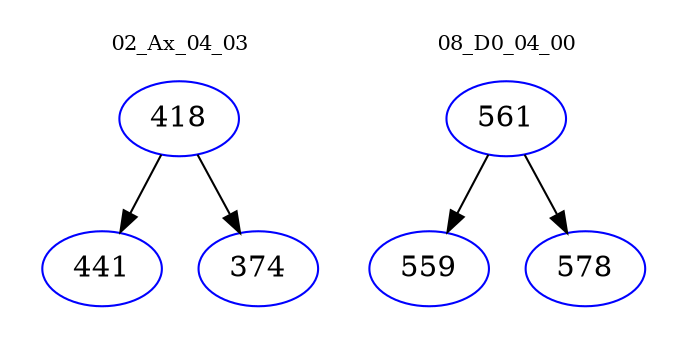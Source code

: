 digraph{
subgraph cluster_0 {
color = white
label = "02_Ax_04_03";
fontsize=10;
T0_418 [label="418", color="blue"]
T0_418 -> T0_441 [color="black"]
T0_441 [label="441", color="blue"]
T0_418 -> T0_374 [color="black"]
T0_374 [label="374", color="blue"]
}
subgraph cluster_1 {
color = white
label = "08_D0_04_00";
fontsize=10;
T1_561 [label="561", color="blue"]
T1_561 -> T1_559 [color="black"]
T1_559 [label="559", color="blue"]
T1_561 -> T1_578 [color="black"]
T1_578 [label="578", color="blue"]
}
}

